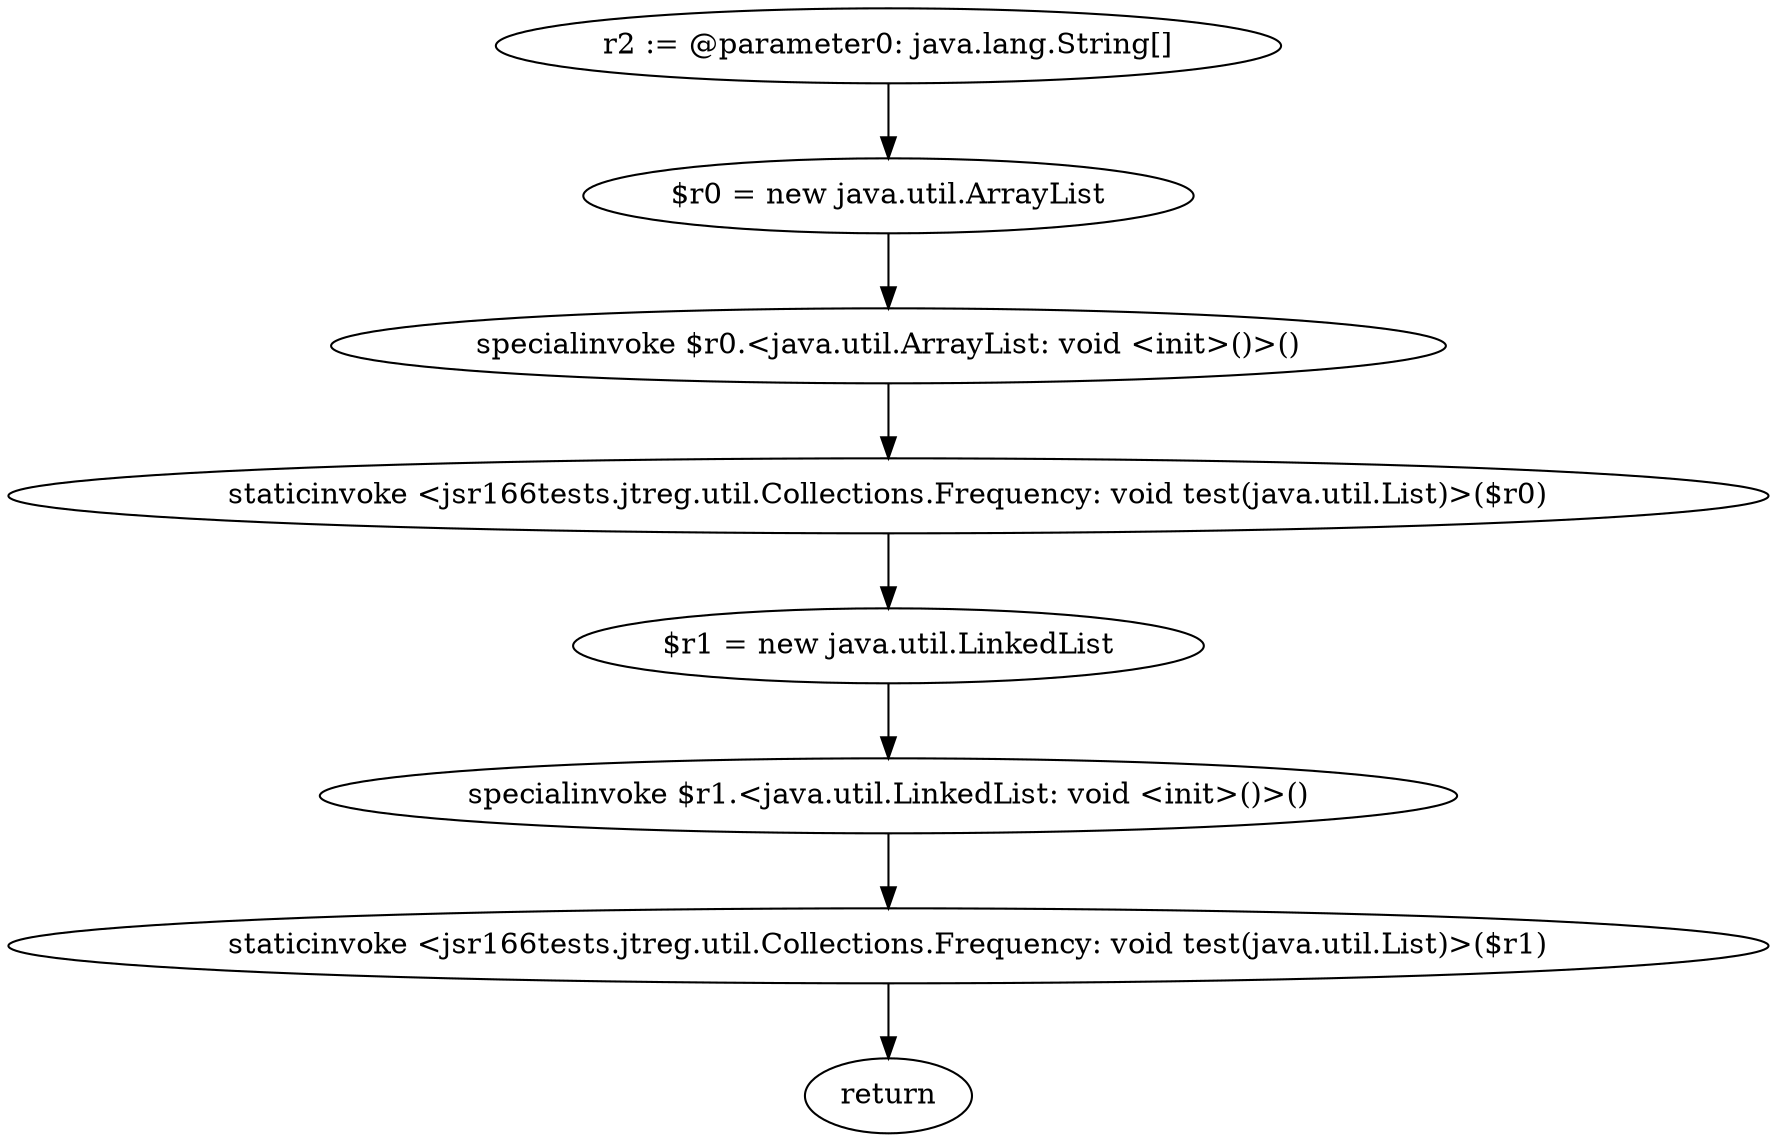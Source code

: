 digraph "unitGraph" {
    "r2 := @parameter0: java.lang.String[]"
    "$r0 = new java.util.ArrayList"
    "specialinvoke $r0.<java.util.ArrayList: void <init>()>()"
    "staticinvoke <jsr166tests.jtreg.util.Collections.Frequency: void test(java.util.List)>($r0)"
    "$r1 = new java.util.LinkedList"
    "specialinvoke $r1.<java.util.LinkedList: void <init>()>()"
    "staticinvoke <jsr166tests.jtreg.util.Collections.Frequency: void test(java.util.List)>($r1)"
    "return"
    "r2 := @parameter0: java.lang.String[]"->"$r0 = new java.util.ArrayList";
    "$r0 = new java.util.ArrayList"->"specialinvoke $r0.<java.util.ArrayList: void <init>()>()";
    "specialinvoke $r0.<java.util.ArrayList: void <init>()>()"->"staticinvoke <jsr166tests.jtreg.util.Collections.Frequency: void test(java.util.List)>($r0)";
    "staticinvoke <jsr166tests.jtreg.util.Collections.Frequency: void test(java.util.List)>($r0)"->"$r1 = new java.util.LinkedList";
    "$r1 = new java.util.LinkedList"->"specialinvoke $r1.<java.util.LinkedList: void <init>()>()";
    "specialinvoke $r1.<java.util.LinkedList: void <init>()>()"->"staticinvoke <jsr166tests.jtreg.util.Collections.Frequency: void test(java.util.List)>($r1)";
    "staticinvoke <jsr166tests.jtreg.util.Collections.Frequency: void test(java.util.List)>($r1)"->"return";
}
